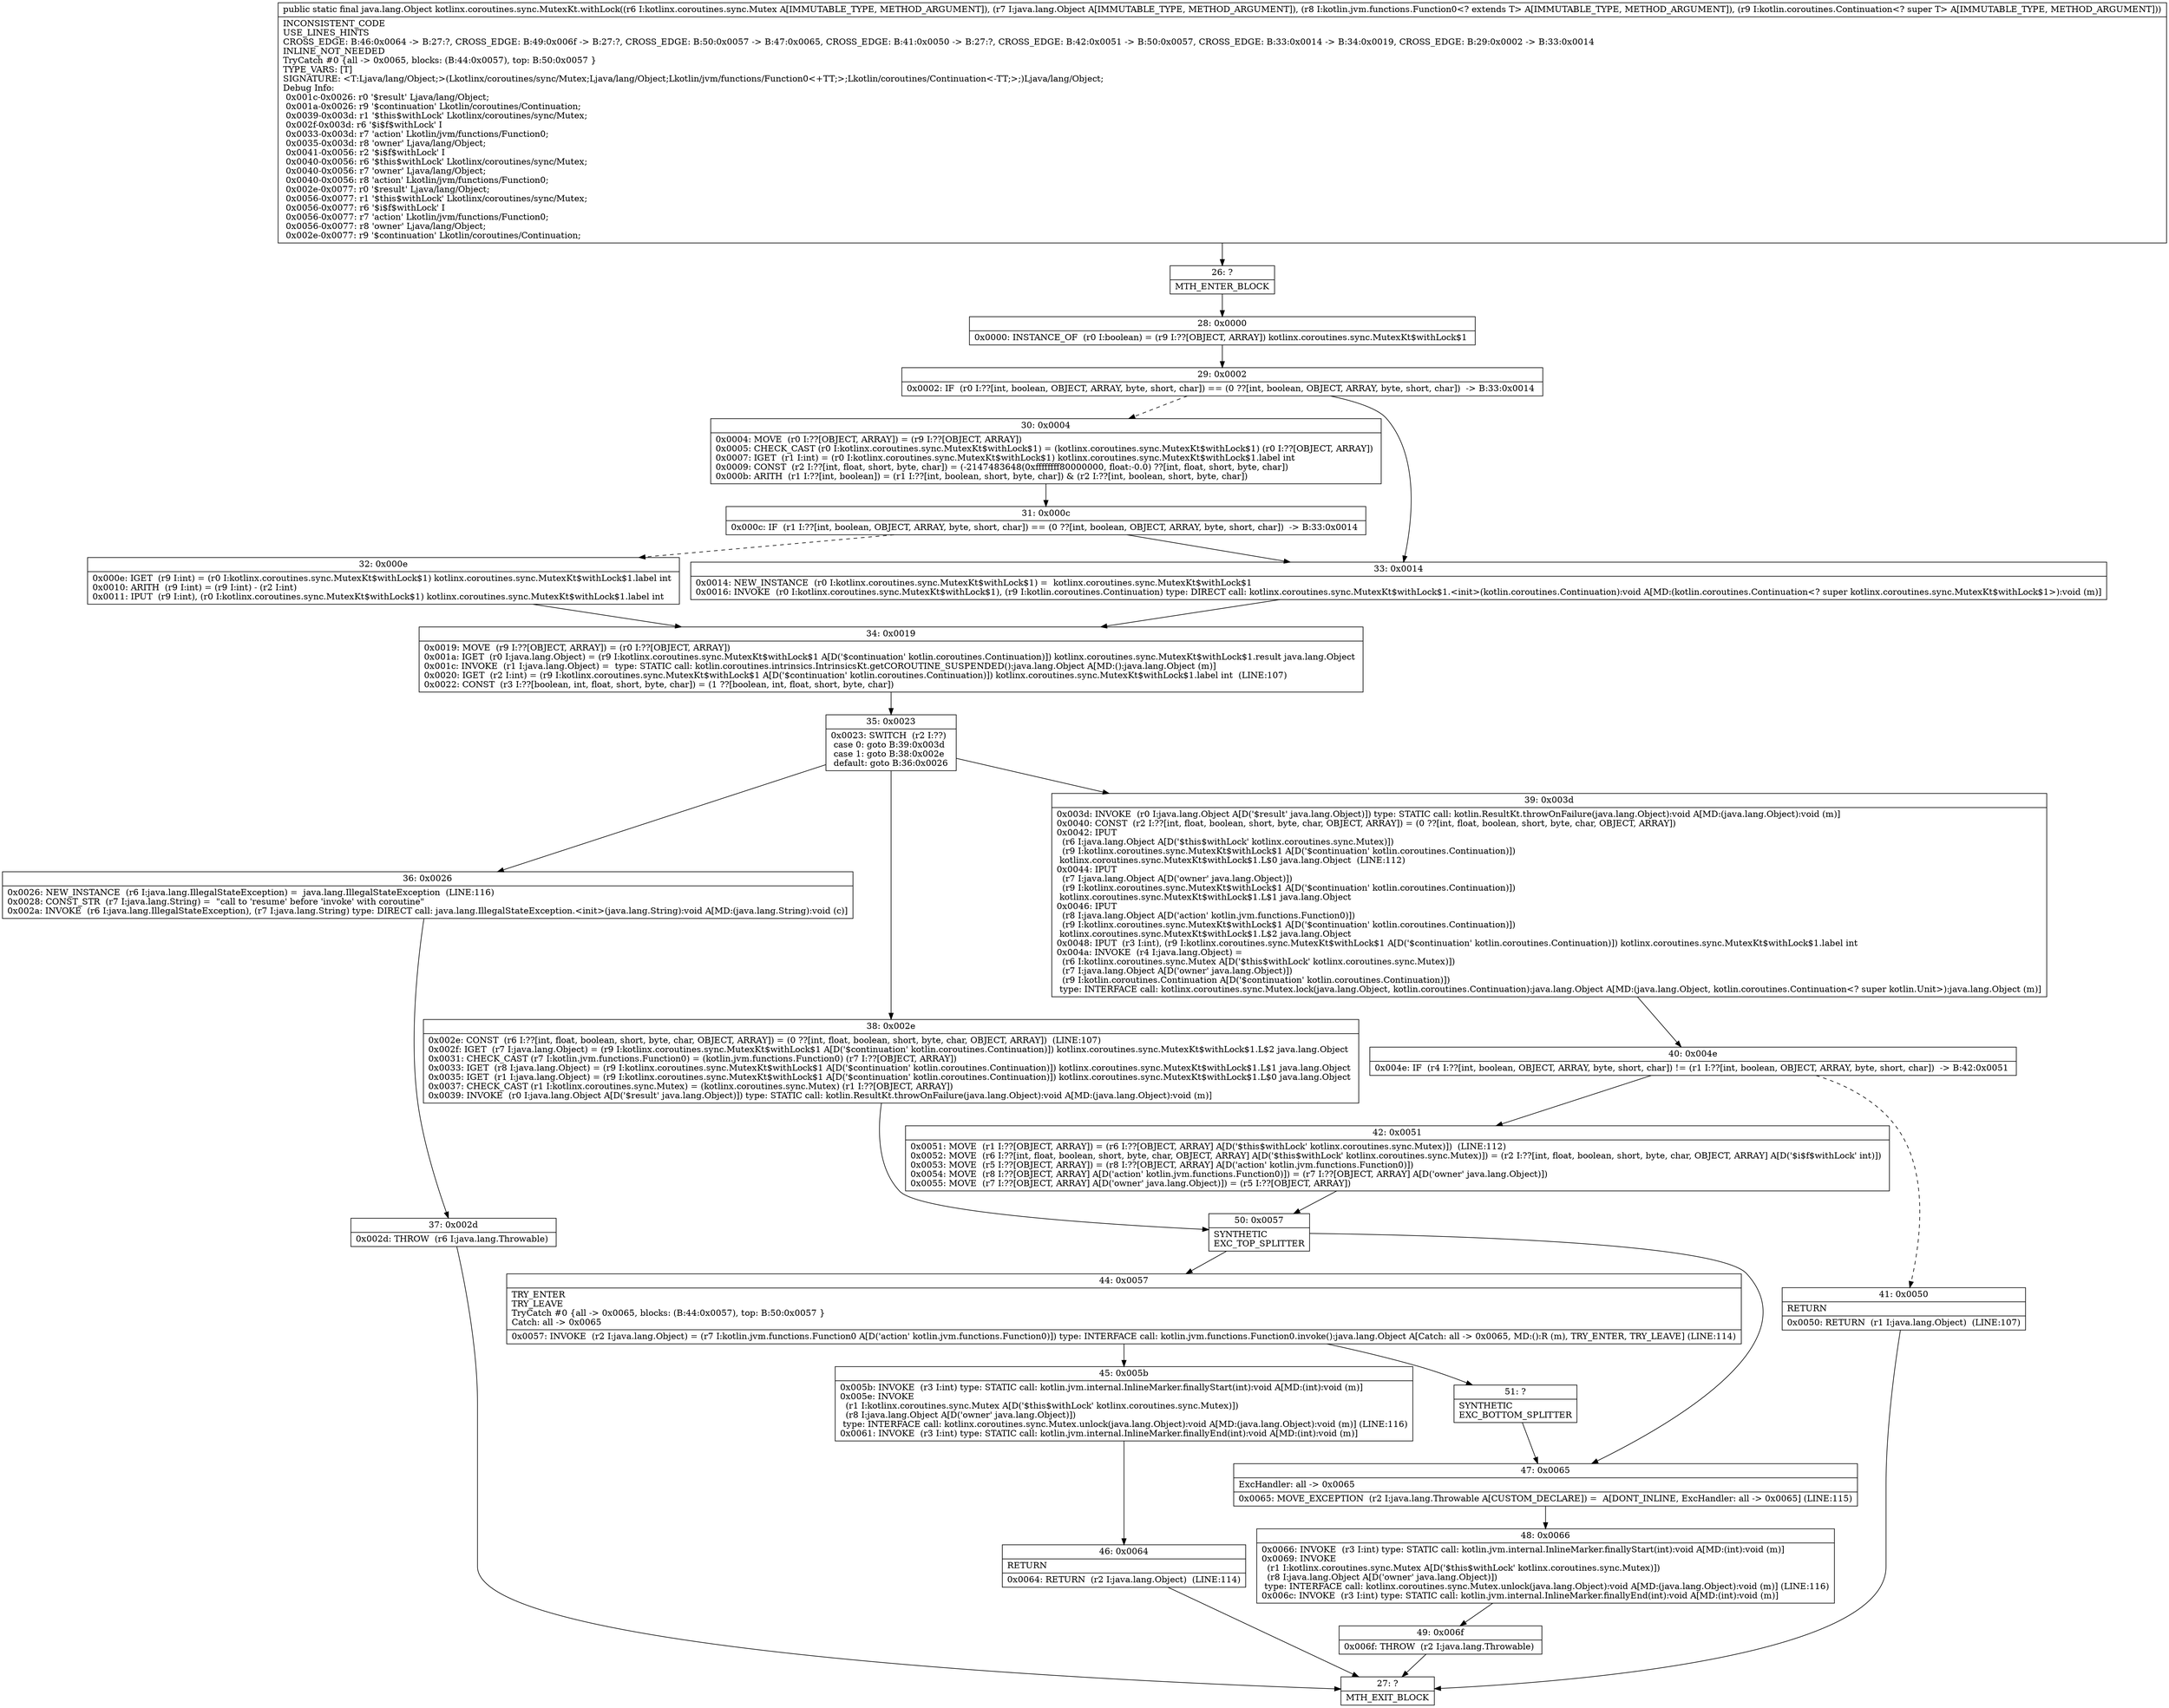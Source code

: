 digraph "CFG forkotlinx.coroutines.sync.MutexKt.withLock(Lkotlinx\/coroutines\/sync\/Mutex;Ljava\/lang\/Object;Lkotlin\/jvm\/functions\/Function0;Lkotlin\/coroutines\/Continuation;)Ljava\/lang\/Object;" {
Node_26 [shape=record,label="{26\:\ ?|MTH_ENTER_BLOCK\l}"];
Node_28 [shape=record,label="{28\:\ 0x0000|0x0000: INSTANCE_OF  (r0 I:boolean) = (r9 I:??[OBJECT, ARRAY]) kotlinx.coroutines.sync.MutexKt$withLock$1 \l}"];
Node_29 [shape=record,label="{29\:\ 0x0002|0x0002: IF  (r0 I:??[int, boolean, OBJECT, ARRAY, byte, short, char]) == (0 ??[int, boolean, OBJECT, ARRAY, byte, short, char])  \-\> B:33:0x0014 \l}"];
Node_30 [shape=record,label="{30\:\ 0x0004|0x0004: MOVE  (r0 I:??[OBJECT, ARRAY]) = (r9 I:??[OBJECT, ARRAY]) \l0x0005: CHECK_CAST (r0 I:kotlinx.coroutines.sync.MutexKt$withLock$1) = (kotlinx.coroutines.sync.MutexKt$withLock$1) (r0 I:??[OBJECT, ARRAY]) \l0x0007: IGET  (r1 I:int) = (r0 I:kotlinx.coroutines.sync.MutexKt$withLock$1) kotlinx.coroutines.sync.MutexKt$withLock$1.label int \l0x0009: CONST  (r2 I:??[int, float, short, byte, char]) = (\-2147483648(0xffffffff80000000, float:\-0.0) ??[int, float, short, byte, char]) \l0x000b: ARITH  (r1 I:??[int, boolean]) = (r1 I:??[int, boolean, short, byte, char]) & (r2 I:??[int, boolean, short, byte, char]) \l}"];
Node_31 [shape=record,label="{31\:\ 0x000c|0x000c: IF  (r1 I:??[int, boolean, OBJECT, ARRAY, byte, short, char]) == (0 ??[int, boolean, OBJECT, ARRAY, byte, short, char])  \-\> B:33:0x0014 \l}"];
Node_32 [shape=record,label="{32\:\ 0x000e|0x000e: IGET  (r9 I:int) = (r0 I:kotlinx.coroutines.sync.MutexKt$withLock$1) kotlinx.coroutines.sync.MutexKt$withLock$1.label int \l0x0010: ARITH  (r9 I:int) = (r9 I:int) \- (r2 I:int) \l0x0011: IPUT  (r9 I:int), (r0 I:kotlinx.coroutines.sync.MutexKt$withLock$1) kotlinx.coroutines.sync.MutexKt$withLock$1.label int \l}"];
Node_34 [shape=record,label="{34\:\ 0x0019|0x0019: MOVE  (r9 I:??[OBJECT, ARRAY]) = (r0 I:??[OBJECT, ARRAY]) \l0x001a: IGET  (r0 I:java.lang.Object) = (r9 I:kotlinx.coroutines.sync.MutexKt$withLock$1 A[D('$continuation' kotlin.coroutines.Continuation)]) kotlinx.coroutines.sync.MutexKt$withLock$1.result java.lang.Object \l0x001c: INVOKE  (r1 I:java.lang.Object) =  type: STATIC call: kotlin.coroutines.intrinsics.IntrinsicsKt.getCOROUTINE_SUSPENDED():java.lang.Object A[MD:():java.lang.Object (m)]\l0x0020: IGET  (r2 I:int) = (r9 I:kotlinx.coroutines.sync.MutexKt$withLock$1 A[D('$continuation' kotlin.coroutines.Continuation)]) kotlinx.coroutines.sync.MutexKt$withLock$1.label int  (LINE:107)\l0x0022: CONST  (r3 I:??[boolean, int, float, short, byte, char]) = (1 ??[boolean, int, float, short, byte, char]) \l}"];
Node_35 [shape=record,label="{35\:\ 0x0023|0x0023: SWITCH  (r2 I:??)\l case 0: goto B:39:0x003d\l case 1: goto B:38:0x002e\l default: goto B:36:0x0026 \l}"];
Node_36 [shape=record,label="{36\:\ 0x0026|0x0026: NEW_INSTANCE  (r6 I:java.lang.IllegalStateException) =  java.lang.IllegalStateException  (LINE:116)\l0x0028: CONST_STR  (r7 I:java.lang.String) =  \"call to 'resume' before 'invoke' with coroutine\" \l0x002a: INVOKE  (r6 I:java.lang.IllegalStateException), (r7 I:java.lang.String) type: DIRECT call: java.lang.IllegalStateException.\<init\>(java.lang.String):void A[MD:(java.lang.String):void (c)]\l}"];
Node_37 [shape=record,label="{37\:\ 0x002d|0x002d: THROW  (r6 I:java.lang.Throwable) \l}"];
Node_27 [shape=record,label="{27\:\ ?|MTH_EXIT_BLOCK\l}"];
Node_38 [shape=record,label="{38\:\ 0x002e|0x002e: CONST  (r6 I:??[int, float, boolean, short, byte, char, OBJECT, ARRAY]) = (0 ??[int, float, boolean, short, byte, char, OBJECT, ARRAY])  (LINE:107)\l0x002f: IGET  (r7 I:java.lang.Object) = (r9 I:kotlinx.coroutines.sync.MutexKt$withLock$1 A[D('$continuation' kotlin.coroutines.Continuation)]) kotlinx.coroutines.sync.MutexKt$withLock$1.L$2 java.lang.Object \l0x0031: CHECK_CAST (r7 I:kotlin.jvm.functions.Function0) = (kotlin.jvm.functions.Function0) (r7 I:??[OBJECT, ARRAY]) \l0x0033: IGET  (r8 I:java.lang.Object) = (r9 I:kotlinx.coroutines.sync.MutexKt$withLock$1 A[D('$continuation' kotlin.coroutines.Continuation)]) kotlinx.coroutines.sync.MutexKt$withLock$1.L$1 java.lang.Object \l0x0035: IGET  (r1 I:java.lang.Object) = (r9 I:kotlinx.coroutines.sync.MutexKt$withLock$1 A[D('$continuation' kotlin.coroutines.Continuation)]) kotlinx.coroutines.sync.MutexKt$withLock$1.L$0 java.lang.Object \l0x0037: CHECK_CAST (r1 I:kotlinx.coroutines.sync.Mutex) = (kotlinx.coroutines.sync.Mutex) (r1 I:??[OBJECT, ARRAY]) \l0x0039: INVOKE  (r0 I:java.lang.Object A[D('$result' java.lang.Object)]) type: STATIC call: kotlin.ResultKt.throwOnFailure(java.lang.Object):void A[MD:(java.lang.Object):void (m)]\l}"];
Node_50 [shape=record,label="{50\:\ 0x0057|SYNTHETIC\lEXC_TOP_SPLITTER\l}"];
Node_44 [shape=record,label="{44\:\ 0x0057|TRY_ENTER\lTRY_LEAVE\lTryCatch #0 \{all \-\> 0x0065, blocks: (B:44:0x0057), top: B:50:0x0057 \}\lCatch: all \-\> 0x0065\l|0x0057: INVOKE  (r2 I:java.lang.Object) = (r7 I:kotlin.jvm.functions.Function0 A[D('action' kotlin.jvm.functions.Function0)]) type: INTERFACE call: kotlin.jvm.functions.Function0.invoke():java.lang.Object A[Catch: all \-\> 0x0065, MD:():R (m), TRY_ENTER, TRY_LEAVE] (LINE:114)\l}"];
Node_45 [shape=record,label="{45\:\ 0x005b|0x005b: INVOKE  (r3 I:int) type: STATIC call: kotlin.jvm.internal.InlineMarker.finallyStart(int):void A[MD:(int):void (m)]\l0x005e: INVOKE  \l  (r1 I:kotlinx.coroutines.sync.Mutex A[D('$this$withLock' kotlinx.coroutines.sync.Mutex)])\l  (r8 I:java.lang.Object A[D('owner' java.lang.Object)])\l type: INTERFACE call: kotlinx.coroutines.sync.Mutex.unlock(java.lang.Object):void A[MD:(java.lang.Object):void (m)] (LINE:116)\l0x0061: INVOKE  (r3 I:int) type: STATIC call: kotlin.jvm.internal.InlineMarker.finallyEnd(int):void A[MD:(int):void (m)]\l}"];
Node_46 [shape=record,label="{46\:\ 0x0064|RETURN\l|0x0064: RETURN  (r2 I:java.lang.Object)  (LINE:114)\l}"];
Node_51 [shape=record,label="{51\:\ ?|SYNTHETIC\lEXC_BOTTOM_SPLITTER\l}"];
Node_47 [shape=record,label="{47\:\ 0x0065|ExcHandler: all \-\> 0x0065\l|0x0065: MOVE_EXCEPTION  (r2 I:java.lang.Throwable A[CUSTOM_DECLARE]) =  A[DONT_INLINE, ExcHandler: all \-\> 0x0065] (LINE:115)\l}"];
Node_48 [shape=record,label="{48\:\ 0x0066|0x0066: INVOKE  (r3 I:int) type: STATIC call: kotlin.jvm.internal.InlineMarker.finallyStart(int):void A[MD:(int):void (m)]\l0x0069: INVOKE  \l  (r1 I:kotlinx.coroutines.sync.Mutex A[D('$this$withLock' kotlinx.coroutines.sync.Mutex)])\l  (r8 I:java.lang.Object A[D('owner' java.lang.Object)])\l type: INTERFACE call: kotlinx.coroutines.sync.Mutex.unlock(java.lang.Object):void A[MD:(java.lang.Object):void (m)] (LINE:116)\l0x006c: INVOKE  (r3 I:int) type: STATIC call: kotlin.jvm.internal.InlineMarker.finallyEnd(int):void A[MD:(int):void (m)]\l}"];
Node_49 [shape=record,label="{49\:\ 0x006f|0x006f: THROW  (r2 I:java.lang.Throwable) \l}"];
Node_39 [shape=record,label="{39\:\ 0x003d|0x003d: INVOKE  (r0 I:java.lang.Object A[D('$result' java.lang.Object)]) type: STATIC call: kotlin.ResultKt.throwOnFailure(java.lang.Object):void A[MD:(java.lang.Object):void (m)]\l0x0040: CONST  (r2 I:??[int, float, boolean, short, byte, char, OBJECT, ARRAY]) = (0 ??[int, float, boolean, short, byte, char, OBJECT, ARRAY]) \l0x0042: IPUT  \l  (r6 I:java.lang.Object A[D('$this$withLock' kotlinx.coroutines.sync.Mutex)])\l  (r9 I:kotlinx.coroutines.sync.MutexKt$withLock$1 A[D('$continuation' kotlin.coroutines.Continuation)])\l kotlinx.coroutines.sync.MutexKt$withLock$1.L$0 java.lang.Object  (LINE:112)\l0x0044: IPUT  \l  (r7 I:java.lang.Object A[D('owner' java.lang.Object)])\l  (r9 I:kotlinx.coroutines.sync.MutexKt$withLock$1 A[D('$continuation' kotlin.coroutines.Continuation)])\l kotlinx.coroutines.sync.MutexKt$withLock$1.L$1 java.lang.Object \l0x0046: IPUT  \l  (r8 I:java.lang.Object A[D('action' kotlin.jvm.functions.Function0)])\l  (r9 I:kotlinx.coroutines.sync.MutexKt$withLock$1 A[D('$continuation' kotlin.coroutines.Continuation)])\l kotlinx.coroutines.sync.MutexKt$withLock$1.L$2 java.lang.Object \l0x0048: IPUT  (r3 I:int), (r9 I:kotlinx.coroutines.sync.MutexKt$withLock$1 A[D('$continuation' kotlin.coroutines.Continuation)]) kotlinx.coroutines.sync.MutexKt$withLock$1.label int \l0x004a: INVOKE  (r4 I:java.lang.Object) = \l  (r6 I:kotlinx.coroutines.sync.Mutex A[D('$this$withLock' kotlinx.coroutines.sync.Mutex)])\l  (r7 I:java.lang.Object A[D('owner' java.lang.Object)])\l  (r9 I:kotlin.coroutines.Continuation A[D('$continuation' kotlin.coroutines.Continuation)])\l type: INTERFACE call: kotlinx.coroutines.sync.Mutex.lock(java.lang.Object, kotlin.coroutines.Continuation):java.lang.Object A[MD:(java.lang.Object, kotlin.coroutines.Continuation\<? super kotlin.Unit\>):java.lang.Object (m)]\l}"];
Node_40 [shape=record,label="{40\:\ 0x004e|0x004e: IF  (r4 I:??[int, boolean, OBJECT, ARRAY, byte, short, char]) != (r1 I:??[int, boolean, OBJECT, ARRAY, byte, short, char])  \-\> B:42:0x0051 \l}"];
Node_41 [shape=record,label="{41\:\ 0x0050|RETURN\l|0x0050: RETURN  (r1 I:java.lang.Object)  (LINE:107)\l}"];
Node_42 [shape=record,label="{42\:\ 0x0051|0x0051: MOVE  (r1 I:??[OBJECT, ARRAY]) = (r6 I:??[OBJECT, ARRAY] A[D('$this$withLock' kotlinx.coroutines.sync.Mutex)])  (LINE:112)\l0x0052: MOVE  (r6 I:??[int, float, boolean, short, byte, char, OBJECT, ARRAY] A[D('$this$withLock' kotlinx.coroutines.sync.Mutex)]) = (r2 I:??[int, float, boolean, short, byte, char, OBJECT, ARRAY] A[D('$i$f$withLock' int)]) \l0x0053: MOVE  (r5 I:??[OBJECT, ARRAY]) = (r8 I:??[OBJECT, ARRAY] A[D('action' kotlin.jvm.functions.Function0)]) \l0x0054: MOVE  (r8 I:??[OBJECT, ARRAY] A[D('action' kotlin.jvm.functions.Function0)]) = (r7 I:??[OBJECT, ARRAY] A[D('owner' java.lang.Object)]) \l0x0055: MOVE  (r7 I:??[OBJECT, ARRAY] A[D('owner' java.lang.Object)]) = (r5 I:??[OBJECT, ARRAY]) \l}"];
Node_33 [shape=record,label="{33\:\ 0x0014|0x0014: NEW_INSTANCE  (r0 I:kotlinx.coroutines.sync.MutexKt$withLock$1) =  kotlinx.coroutines.sync.MutexKt$withLock$1 \l0x0016: INVOKE  (r0 I:kotlinx.coroutines.sync.MutexKt$withLock$1), (r9 I:kotlin.coroutines.Continuation) type: DIRECT call: kotlinx.coroutines.sync.MutexKt$withLock$1.\<init\>(kotlin.coroutines.Continuation):void A[MD:(kotlin.coroutines.Continuation\<? super kotlinx.coroutines.sync.MutexKt$withLock$1\>):void (m)]\l}"];
MethodNode[shape=record,label="{public static final java.lang.Object kotlinx.coroutines.sync.MutexKt.withLock((r6 I:kotlinx.coroutines.sync.Mutex A[IMMUTABLE_TYPE, METHOD_ARGUMENT]), (r7 I:java.lang.Object A[IMMUTABLE_TYPE, METHOD_ARGUMENT]), (r8 I:kotlin.jvm.functions.Function0\<? extends T\> A[IMMUTABLE_TYPE, METHOD_ARGUMENT]), (r9 I:kotlin.coroutines.Continuation\<? super T\> A[IMMUTABLE_TYPE, METHOD_ARGUMENT]))  | INCONSISTENT_CODE\lUSE_LINES_HINTS\lCROSS_EDGE: B:46:0x0064 \-\> B:27:?, CROSS_EDGE: B:49:0x006f \-\> B:27:?, CROSS_EDGE: B:50:0x0057 \-\> B:47:0x0065, CROSS_EDGE: B:41:0x0050 \-\> B:27:?, CROSS_EDGE: B:42:0x0051 \-\> B:50:0x0057, CROSS_EDGE: B:33:0x0014 \-\> B:34:0x0019, CROSS_EDGE: B:29:0x0002 \-\> B:33:0x0014\lINLINE_NOT_NEEDED\lTryCatch #0 \{all \-\> 0x0065, blocks: (B:44:0x0057), top: B:50:0x0057 \}\lTYPE_VARS: [T]\lSIGNATURE: \<T:Ljava\/lang\/Object;\>(Lkotlinx\/coroutines\/sync\/Mutex;Ljava\/lang\/Object;Lkotlin\/jvm\/functions\/Function0\<+TT;\>;Lkotlin\/coroutines\/Continuation\<\-TT;\>;)Ljava\/lang\/Object;\lDebug Info:\l  0x001c\-0x0026: r0 '$result' Ljava\/lang\/Object;\l  0x001a\-0x0026: r9 '$continuation' Lkotlin\/coroutines\/Continuation;\l  0x0039\-0x003d: r1 '$this$withLock' Lkotlinx\/coroutines\/sync\/Mutex;\l  0x002f\-0x003d: r6 '$i$f$withLock' I\l  0x0033\-0x003d: r7 'action' Lkotlin\/jvm\/functions\/Function0;\l  0x0035\-0x003d: r8 'owner' Ljava\/lang\/Object;\l  0x0041\-0x0056: r2 '$i$f$withLock' I\l  0x0040\-0x0056: r6 '$this$withLock' Lkotlinx\/coroutines\/sync\/Mutex;\l  0x0040\-0x0056: r7 'owner' Ljava\/lang\/Object;\l  0x0040\-0x0056: r8 'action' Lkotlin\/jvm\/functions\/Function0;\l  0x002e\-0x0077: r0 '$result' Ljava\/lang\/Object;\l  0x0056\-0x0077: r1 '$this$withLock' Lkotlinx\/coroutines\/sync\/Mutex;\l  0x0056\-0x0077: r6 '$i$f$withLock' I\l  0x0056\-0x0077: r7 'action' Lkotlin\/jvm\/functions\/Function0;\l  0x0056\-0x0077: r8 'owner' Ljava\/lang\/Object;\l  0x002e\-0x0077: r9 '$continuation' Lkotlin\/coroutines\/Continuation;\l}"];
MethodNode -> Node_26;Node_26 -> Node_28;
Node_28 -> Node_29;
Node_29 -> Node_30[style=dashed];
Node_29 -> Node_33;
Node_30 -> Node_31;
Node_31 -> Node_32[style=dashed];
Node_31 -> Node_33;
Node_32 -> Node_34;
Node_34 -> Node_35;
Node_35 -> Node_36;
Node_35 -> Node_38;
Node_35 -> Node_39;
Node_36 -> Node_37;
Node_37 -> Node_27;
Node_38 -> Node_50;
Node_50 -> Node_44;
Node_50 -> Node_47;
Node_44 -> Node_45;
Node_44 -> Node_51;
Node_45 -> Node_46;
Node_46 -> Node_27;
Node_51 -> Node_47;
Node_47 -> Node_48;
Node_48 -> Node_49;
Node_49 -> Node_27;
Node_39 -> Node_40;
Node_40 -> Node_41[style=dashed];
Node_40 -> Node_42;
Node_41 -> Node_27;
Node_42 -> Node_50;
Node_33 -> Node_34;
}

